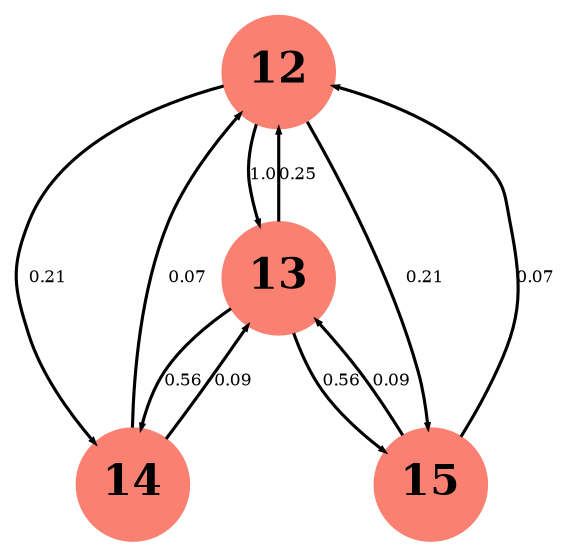 digraph BoschSubgraph{
size = "40,20";
graph[rankdir=TB, center=true, margin=0.05, nodesep=0.2, ranksep=0.5]
node[fontname="times-bold", fontsize=20]
edge[arrowsize=0.2, arrowhead=normal, fontsize=8]
12 [shape=circle, style=filled, color= salmon, width=0.75, height=0.75, fixedsize=true]
13 [shape=circle, style=filled, color= salmon, width=0.75, height=0.75, fixedsize=true]
14 [shape=circle, style=filled, color= salmon, width=0.75, height=0.75, fixedsize=true]
15 [shape=circle, style=filled, color= salmon, width=0.75, height=0.75, fixedsize=true]
12 -> 13 [penwidth=1.5, label=1.0]
13 -> 14 [penwidth=1.5, label=0.56]
13 -> 15 [penwidth=1.5, label=0.56]
15 -> 12 [penwidth=1.5, label=0.07]
13 -> 12 [penwidth=1.5, label=0.25]
12 -> 14 [penwidth=1.5, label=0.21]
14 -> 13 [penwidth=1.5, label=0.09]
14 -> 12 [penwidth=1.5, label=0.07]
12 -> 15 [penwidth=1.5, label=0.21]
15 -> 13 [penwidth=1.5, label=0.09]
}